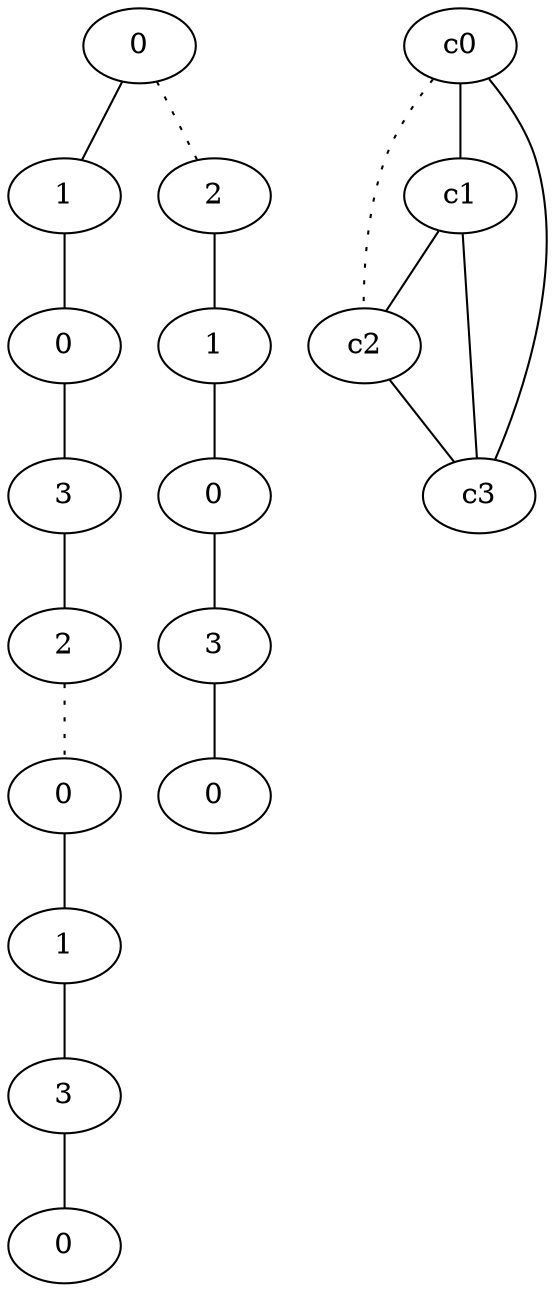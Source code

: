 graph {
a0[label=0];
a1[label=1];
a2[label=0];
a3[label=3];
a4[label=2];
a5[label=0];
a6[label=1];
a7[label=3];
a8[label=0];
a9[label=2];
a10[label=1];
a11[label=0];
a12[label=3];
a13[label=0];
a0 -- a1;
a0 -- a9 [style=dotted];
a1 -- a2;
a2 -- a3;
a3 -- a4;
a4 -- a5 [style=dotted];
a5 -- a6;
a6 -- a7;
a7 -- a8;
a9 -- a10;
a10 -- a11;
a11 -- a12;
a12 -- a13;
c0 -- c1;
c0 -- c2 [style=dotted];
c0 -- c3;
c1 -- c2;
c1 -- c3;
c2 -- c3;
}

